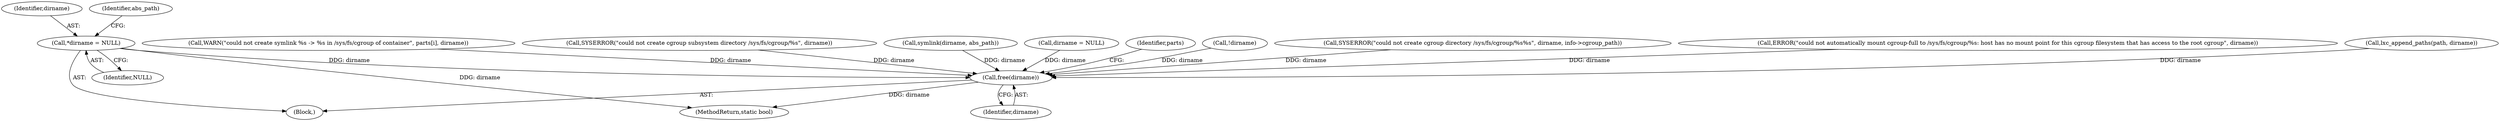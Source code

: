digraph "0_lxc_592fd47a6245508b79fe6ac819fe6d3b2c1289be@pointer" {
"1000134" [label="(Call,*dirname = NULL)"];
"1000719" [label="(Call,free(dirname))"];
"1000720" [label="(Identifier,dirname)"];
"1000378" [label="(Call,SYSERROR(\"could not create cgroup subsystem directory /sys/fs/cgroup/%s\", dirname))"];
"1000135" [label="(Identifier,dirname)"];
"1000681" [label="(Call,symlink(dirname, abs_path))"];
"1000139" [label="(Identifier,abs_path)"];
"1000703" [label="(Call,dirname = NULL)"];
"1000719" [label="(Call,free(dirname))"];
"1000116" [label="(Block,)"];
"1000136" [label="(Identifier,NULL)"];
"1000722" [label="(Identifier,parts)"];
"1000352" [label="(Call,!dirname)"];
"1000134" [label="(Call,*dirname = NULL)"];
"1000528" [label="(Call,SYSERROR(\"could not create cgroup directory /sys/fs/cgroup/%s%s\", dirname, info->cgroup_path))"];
"1000415" [label="(Call,ERROR(\"could not automatically mount cgroup-full to /sys/fs/cgroup/%s: host has no mount point for this cgroup filesystem that has access to the root cgroup\", dirname))"];
"1000732" [label="(MethodReturn,static bool)"];
"1000357" [label="(Call,lxc_append_paths(path, dirname))"];
"1000688" [label="(Call,WARN(\"could not create symlink %s -> %s in /sys/fs/cgroup of container\", parts[i], dirname))"];
"1000134" -> "1000116"  [label="AST: "];
"1000134" -> "1000136"  [label="CFG: "];
"1000135" -> "1000134"  [label="AST: "];
"1000136" -> "1000134"  [label="AST: "];
"1000139" -> "1000134"  [label="CFG: "];
"1000134" -> "1000732"  [label="DDG: dirname"];
"1000134" -> "1000719"  [label="DDG: dirname"];
"1000719" -> "1000116"  [label="AST: "];
"1000719" -> "1000720"  [label="CFG: "];
"1000720" -> "1000719"  [label="AST: "];
"1000722" -> "1000719"  [label="CFG: "];
"1000719" -> "1000732"  [label="DDG: dirname"];
"1000688" -> "1000719"  [label="DDG: dirname"];
"1000681" -> "1000719"  [label="DDG: dirname"];
"1000352" -> "1000719"  [label="DDG: dirname"];
"1000378" -> "1000719"  [label="DDG: dirname"];
"1000528" -> "1000719"  [label="DDG: dirname"];
"1000703" -> "1000719"  [label="DDG: dirname"];
"1000357" -> "1000719"  [label="DDG: dirname"];
"1000415" -> "1000719"  [label="DDG: dirname"];
}
